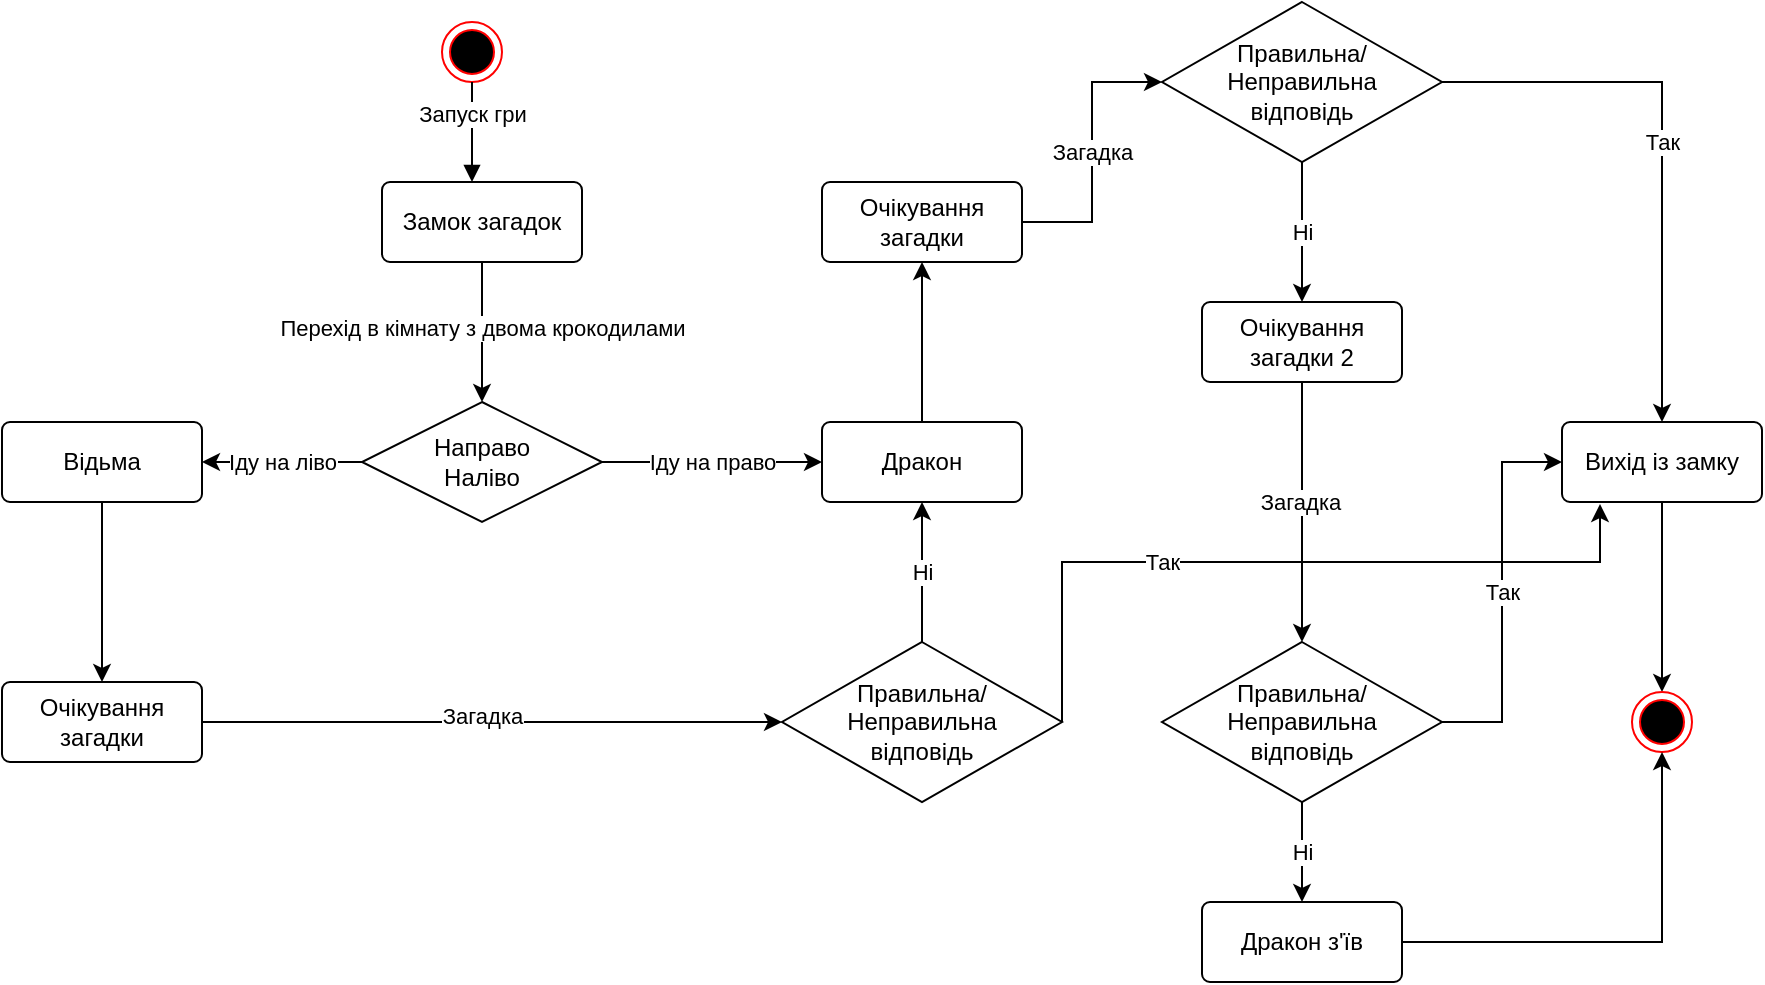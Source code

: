 <mxfile version="22.1.15" type="google">
  <diagram name="Страница — 1" id="sQHP-WxP_vcm7nysarN5">
    <mxGraphModel grid="1" page="1" gridSize="10" guides="1" tooltips="1" connect="1" arrows="1" fold="1" pageScale="1" pageWidth="827" pageHeight="1169" math="0" shadow="0">
      <root>
        <mxCell id="0" />
        <mxCell id="1" parent="0" />
        <mxCell id="7_0K6lyR-R5tj2kHBwHa-1" value="" style="ellipse;html=1;shape=endState;fillColor=#000000;strokeColor=#ff0000;" vertex="1" parent="1">
          <mxGeometry x="220" y="20" width="30" height="30" as="geometry" />
        </mxCell>
        <mxCell id="7_0K6lyR-R5tj2kHBwHa-8" value="Запуск гри" style="html=1;verticalAlign=bottom;endArrow=block;curved=0;rounded=0;exitX=0.5;exitY=1;exitDx=0;exitDy=0;" edge="1" parent="1" source="7_0K6lyR-R5tj2kHBwHa-1">
          <mxGeometry width="80" relative="1" as="geometry">
            <mxPoint x="490" y="230" as="sourcePoint" />
            <mxPoint x="235" y="100" as="targetPoint" />
          </mxGeometry>
        </mxCell>
        <mxCell id="7_0K6lyR-R5tj2kHBwHa-10" style="edgeStyle=orthogonalEdgeStyle;rounded=0;orthogonalLoop=1;jettySize=auto;html=1;" edge="1" parent="1" source="7_0K6lyR-R5tj2kHBwHa-9">
          <mxGeometry relative="1" as="geometry">
            <mxPoint x="240" y="210" as="targetPoint" />
          </mxGeometry>
        </mxCell>
        <mxCell id="7_0K6lyR-R5tj2kHBwHa-11" value="Перехід в кімнату з двома крокодилами" style="edgeLabel;html=1;align=center;verticalAlign=middle;resizable=0;points=[];" connectable="0" vertex="1" parent="7_0K6lyR-R5tj2kHBwHa-10">
          <mxGeometry x="-0.072" relative="1" as="geometry">
            <mxPoint as="offset" />
          </mxGeometry>
        </mxCell>
        <mxCell id="7_0K6lyR-R5tj2kHBwHa-9" value="Замок загадок" style="rounded=1;arcSize=10;whiteSpace=wrap;html=1;align=center;" vertex="1" parent="1">
          <mxGeometry x="190" y="100" width="100" height="40" as="geometry" />
        </mxCell>
        <mxCell id="7_0K6lyR-R5tj2kHBwHa-14" value="Іду на право" style="edgeStyle=orthogonalEdgeStyle;rounded=0;orthogonalLoop=1;jettySize=auto;html=1;" edge="1" parent="1" source="7_0K6lyR-R5tj2kHBwHa-12" target="7_0K6lyR-R5tj2kHBwHa-13">
          <mxGeometry relative="1" as="geometry" />
        </mxCell>
        <mxCell id="7_0K6lyR-R5tj2kHBwHa-16" value="Іду на ліво" style="edgeStyle=orthogonalEdgeStyle;rounded=0;orthogonalLoop=1;jettySize=auto;html=1;exitX=0;exitY=0.5;exitDx=0;exitDy=0;entryX=1;entryY=0.5;entryDx=0;entryDy=0;" edge="1" parent="1" source="7_0K6lyR-R5tj2kHBwHa-12" target="7_0K6lyR-R5tj2kHBwHa-15">
          <mxGeometry relative="1" as="geometry" />
        </mxCell>
        <mxCell id="7_0K6lyR-R5tj2kHBwHa-12" value="Направо&lt;br&gt;Наліво" style="shape=rhombus;perimeter=rhombusPerimeter;whiteSpace=wrap;html=1;align=center;" vertex="1" parent="1">
          <mxGeometry x="180" y="210" width="120" height="60" as="geometry" />
        </mxCell>
        <mxCell id="7_0K6lyR-R5tj2kHBwHa-24" style="edgeStyle=orthogonalEdgeStyle;rounded=0;orthogonalLoop=1;jettySize=auto;html=1;entryX=0.5;entryY=1;entryDx=0;entryDy=0;" edge="1" parent="1" source="7_0K6lyR-R5tj2kHBwHa-13" target="7_0K6lyR-R5tj2kHBwHa-23">
          <mxGeometry relative="1" as="geometry" />
        </mxCell>
        <mxCell id="7_0K6lyR-R5tj2kHBwHa-13" value="Дракон" style="rounded=1;arcSize=10;whiteSpace=wrap;html=1;align=center;" vertex="1" parent="1">
          <mxGeometry x="410" y="220" width="100" height="40" as="geometry" />
        </mxCell>
        <mxCell id="7_0K6lyR-R5tj2kHBwHa-19" style="edgeStyle=orthogonalEdgeStyle;rounded=0;orthogonalLoop=1;jettySize=auto;html=1;entryX=0.5;entryY=0;entryDx=0;entryDy=0;" edge="1" parent="1" source="7_0K6lyR-R5tj2kHBwHa-15" target="7_0K6lyR-R5tj2kHBwHa-18">
          <mxGeometry relative="1" as="geometry" />
        </mxCell>
        <mxCell id="7_0K6lyR-R5tj2kHBwHa-15" value="Відьма" style="rounded=1;arcSize=10;whiteSpace=wrap;html=1;align=center;" vertex="1" parent="1">
          <mxGeometry y="220" width="100" height="40" as="geometry" />
        </mxCell>
        <mxCell id="7_0K6lyR-R5tj2kHBwHa-40" style="edgeStyle=orthogonalEdgeStyle;rounded=0;orthogonalLoop=1;jettySize=auto;html=1;entryX=0;entryY=0.5;entryDx=0;entryDy=0;" edge="1" parent="1" source="7_0K6lyR-R5tj2kHBwHa-18" target="7_0K6lyR-R5tj2kHBwHa-20">
          <mxGeometry relative="1" as="geometry" />
        </mxCell>
        <mxCell id="7_0K6lyR-R5tj2kHBwHa-41" value="Загадка" style="edgeLabel;html=1;align=center;verticalAlign=middle;resizable=0;points=[];" connectable="0" vertex="1" parent="7_0K6lyR-R5tj2kHBwHa-40">
          <mxGeometry x="0.076" y="3" relative="1" as="geometry">
            <mxPoint x="-16" as="offset" />
          </mxGeometry>
        </mxCell>
        <mxCell id="7_0K6lyR-R5tj2kHBwHa-18" value="Очікування загадки" style="rounded=1;arcSize=10;whiteSpace=wrap;html=1;align=center;" vertex="1" parent="1">
          <mxGeometry y="350" width="100" height="40" as="geometry" />
        </mxCell>
        <mxCell id="7_0K6lyR-R5tj2kHBwHa-22" value="Ні" style="edgeStyle=orthogonalEdgeStyle;rounded=0;orthogonalLoop=1;jettySize=auto;html=1;entryX=0.5;entryY=1;entryDx=0;entryDy=0;" edge="1" parent="1" source="7_0K6lyR-R5tj2kHBwHa-20" target="7_0K6lyR-R5tj2kHBwHa-13">
          <mxGeometry relative="1" as="geometry" />
        </mxCell>
        <mxCell id="7_0K6lyR-R5tj2kHBwHa-20" value="Правильна/Неправильна&lt;br&gt;відповідь" style="shape=rhombus;perimeter=rhombusPerimeter;whiteSpace=wrap;html=1;align=center;" vertex="1" parent="1">
          <mxGeometry x="390" y="330" width="140" height="80" as="geometry" />
        </mxCell>
        <mxCell id="7_0K6lyR-R5tj2kHBwHa-26" value="Загадка" style="edgeStyle=orthogonalEdgeStyle;rounded=0;orthogonalLoop=1;jettySize=auto;html=1;entryX=0;entryY=0.5;entryDx=0;entryDy=0;" edge="1" parent="1" source="7_0K6lyR-R5tj2kHBwHa-23" target="7_0K6lyR-R5tj2kHBwHa-25">
          <mxGeometry relative="1" as="geometry" />
        </mxCell>
        <mxCell id="7_0K6lyR-R5tj2kHBwHa-23" value="Очікування загадки" style="rounded=1;arcSize=10;whiteSpace=wrap;html=1;align=center;" vertex="1" parent="1">
          <mxGeometry x="410" y="100" width="100" height="40" as="geometry" />
        </mxCell>
        <mxCell id="7_0K6lyR-R5tj2kHBwHa-28" value="Ні" style="edgeStyle=orthogonalEdgeStyle;rounded=0;orthogonalLoop=1;jettySize=auto;html=1;exitX=0.5;exitY=1;exitDx=0;exitDy=0;" edge="1" parent="1" source="7_0K6lyR-R5tj2kHBwHa-25" target="7_0K6lyR-R5tj2kHBwHa-27">
          <mxGeometry relative="1" as="geometry" />
        </mxCell>
        <mxCell id="7_0K6lyR-R5tj2kHBwHa-30" value="Так" style="edgeStyle=orthogonalEdgeStyle;rounded=0;orthogonalLoop=1;jettySize=auto;html=1;exitX=1;exitY=0.5;exitDx=0;exitDy=0;entryX=0.5;entryY=0;entryDx=0;entryDy=0;" edge="1" parent="1" source="7_0K6lyR-R5tj2kHBwHa-25" target="7_0K6lyR-R5tj2kHBwHa-29">
          <mxGeometry relative="1" as="geometry">
            <Array as="points">
              <mxPoint x="830" y="50" />
            </Array>
          </mxGeometry>
        </mxCell>
        <mxCell id="7_0K6lyR-R5tj2kHBwHa-25" value="Правильна/Неправильна&lt;br&gt;відповідь" style="shape=rhombus;perimeter=rhombusPerimeter;whiteSpace=wrap;html=1;align=center;" vertex="1" parent="1">
          <mxGeometry x="580" y="10" width="140" height="80" as="geometry" />
        </mxCell>
        <mxCell id="7_0K6lyR-R5tj2kHBwHa-33" style="edgeStyle=orthogonalEdgeStyle;rounded=0;orthogonalLoop=1;jettySize=auto;html=1;" edge="1" parent="1" source="7_0K6lyR-R5tj2kHBwHa-27" target="7_0K6lyR-R5tj2kHBwHa-32">
          <mxGeometry relative="1" as="geometry" />
        </mxCell>
        <mxCell id="7_0K6lyR-R5tj2kHBwHa-42" value="Загадка" style="edgeLabel;html=1;align=center;verticalAlign=middle;resizable=0;points=[];" connectable="0" vertex="1" parent="7_0K6lyR-R5tj2kHBwHa-33">
          <mxGeometry x="-0.077" y="-1" relative="1" as="geometry">
            <mxPoint as="offset" />
          </mxGeometry>
        </mxCell>
        <mxCell id="7_0K6lyR-R5tj2kHBwHa-27" value="Очікування загадки 2" style="rounded=1;arcSize=10;whiteSpace=wrap;html=1;align=center;" vertex="1" parent="1">
          <mxGeometry x="600" y="160" width="100" height="40" as="geometry" />
        </mxCell>
        <mxCell id="7_0K6lyR-R5tj2kHBwHa-39" style="edgeStyle=orthogonalEdgeStyle;rounded=0;orthogonalLoop=1;jettySize=auto;html=1;entryX=0.5;entryY=0;entryDx=0;entryDy=0;" edge="1" parent="1" source="7_0K6lyR-R5tj2kHBwHa-29" target="7_0K6lyR-R5tj2kHBwHa-31">
          <mxGeometry relative="1" as="geometry" />
        </mxCell>
        <mxCell id="7_0K6lyR-R5tj2kHBwHa-29" value="Вихід із замку" style="rounded=1;arcSize=10;whiteSpace=wrap;html=1;align=center;" vertex="1" parent="1">
          <mxGeometry x="780" y="220" width="100" height="40" as="geometry" />
        </mxCell>
        <mxCell id="7_0K6lyR-R5tj2kHBwHa-31" value="" style="ellipse;html=1;shape=endState;fillColor=#000000;strokeColor=#ff0000;" vertex="1" parent="1">
          <mxGeometry x="815" y="355" width="30" height="30" as="geometry" />
        </mxCell>
        <mxCell id="7_0K6lyR-R5tj2kHBwHa-35" value="Ні" style="edgeStyle=orthogonalEdgeStyle;rounded=0;orthogonalLoop=1;jettySize=auto;html=1;entryX=0.5;entryY=0;entryDx=0;entryDy=0;" edge="1" parent="1" source="7_0K6lyR-R5tj2kHBwHa-32" target="7_0K6lyR-R5tj2kHBwHa-34">
          <mxGeometry relative="1" as="geometry" />
        </mxCell>
        <mxCell id="7_0K6lyR-R5tj2kHBwHa-36" value="Так" style="edgeStyle=orthogonalEdgeStyle;rounded=0;orthogonalLoop=1;jettySize=auto;html=1;exitX=1;exitY=0.5;exitDx=0;exitDy=0;entryX=0;entryY=0.5;entryDx=0;entryDy=0;" edge="1" parent="1" source="7_0K6lyR-R5tj2kHBwHa-32" target="7_0K6lyR-R5tj2kHBwHa-29">
          <mxGeometry relative="1" as="geometry" />
        </mxCell>
        <mxCell id="7_0K6lyR-R5tj2kHBwHa-32" value="Правильна/Неправильна&lt;br&gt;відповідь" style="shape=rhombus;perimeter=rhombusPerimeter;whiteSpace=wrap;html=1;align=center;" vertex="1" parent="1">
          <mxGeometry x="580" y="330" width="140" height="80" as="geometry" />
        </mxCell>
        <mxCell id="7_0K6lyR-R5tj2kHBwHa-37" style="edgeStyle=orthogonalEdgeStyle;rounded=0;orthogonalLoop=1;jettySize=auto;html=1;exitX=1;exitY=0.5;exitDx=0;exitDy=0;entryX=0.5;entryY=1;entryDx=0;entryDy=0;" edge="1" parent="1" source="7_0K6lyR-R5tj2kHBwHa-34" target="7_0K6lyR-R5tj2kHBwHa-31">
          <mxGeometry relative="1" as="geometry" />
        </mxCell>
        <mxCell id="7_0K6lyR-R5tj2kHBwHa-34" value="Дракон з&#39;їв" style="rounded=1;arcSize=10;whiteSpace=wrap;html=1;align=center;" vertex="1" parent="1">
          <mxGeometry x="600" y="460" width="100" height="40" as="geometry" />
        </mxCell>
        <mxCell id="7_0K6lyR-R5tj2kHBwHa-38" value="Так" style="edgeStyle=orthogonalEdgeStyle;rounded=0;orthogonalLoop=1;jettySize=auto;html=1;entryX=0.19;entryY=1.025;entryDx=0;entryDy=0;entryPerimeter=0;" edge="1" parent="1" source="7_0K6lyR-R5tj2kHBwHa-20" target="7_0K6lyR-R5tj2kHBwHa-29">
          <mxGeometry x="-0.312" relative="1" as="geometry">
            <Array as="points">
              <mxPoint x="530" y="290" />
              <mxPoint x="799" y="290" />
            </Array>
            <mxPoint as="offset" />
          </mxGeometry>
        </mxCell>
      </root>
    </mxGraphModel>
  </diagram>
</mxfile>
